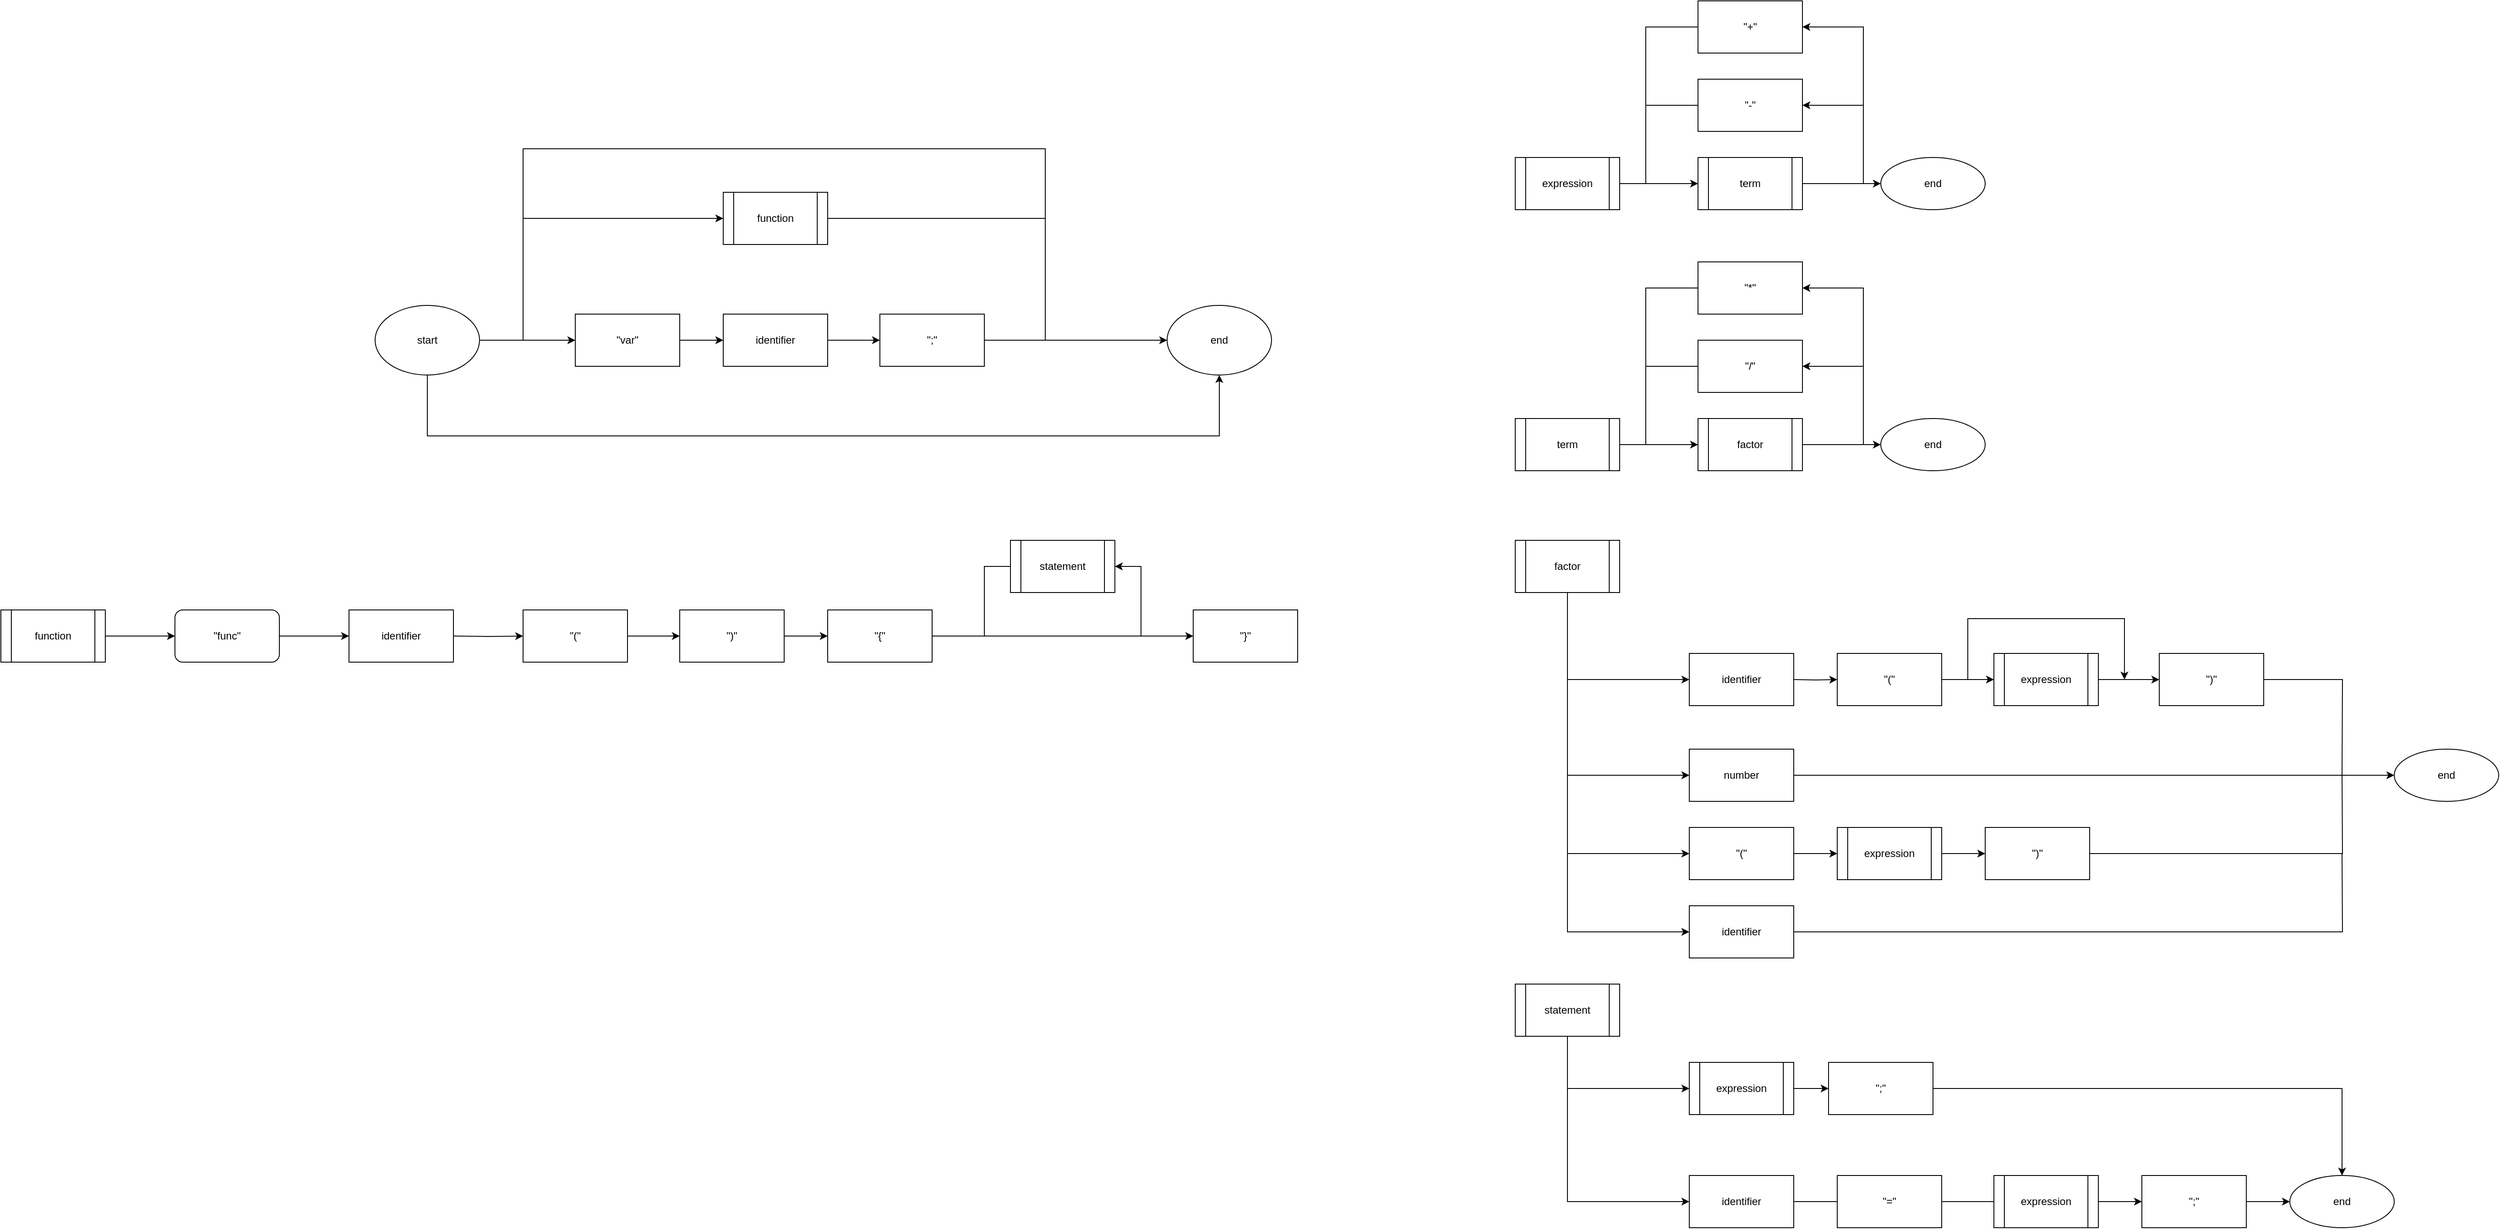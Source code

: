 <mxfile version="17.2.4" type="device"><diagram id="jOlAet6pSQnwV60Gyuv5" name="Page-1"><mxGraphModel dx="2391" dy="745" grid="1" gridSize="10" guides="1" tooltips="1" connect="1" arrows="1" fold="1" page="0" pageScale="1" pageWidth="850" pageHeight="1100" math="0" shadow="0"><root><mxCell id="0"/><mxCell id="1" parent="0"/><mxCell id="7NWGOgkD6IIkmXvUyuZl-4" value="" style="edgeStyle=orthogonalEdgeStyle;rounded=0;orthogonalLoop=1;jettySize=auto;html=1;" parent="1" source="7NWGOgkD6IIkmXvUyuZl-1" target="7NWGOgkD6IIkmXvUyuZl-3" edge="1"><mxGeometry relative="1" as="geometry"><mxPoint x="-1410" y="570" as="targetPoint"/><Array as="points"><mxPoint x="-1490" y="680"/><mxPoint x="-580" y="680"/></Array></mxGeometry></mxCell><mxCell id="7NWGOgkD6IIkmXvUyuZl-1" value="&lt;div&gt;start&lt;/div&gt;" style="ellipse;whiteSpace=wrap;html=1;" parent="1" vertex="1"><mxGeometry x="-1550" y="530" width="120" height="80" as="geometry"/></mxCell><mxCell id="7NWGOgkD6IIkmXvUyuZl-3" value="&lt;div&gt;end&lt;/div&gt;" style="ellipse;whiteSpace=wrap;html=1;" parent="1" vertex="1"><mxGeometry x="-640" y="530" width="120" height="80" as="geometry"/></mxCell><mxCell id="7NWGOgkD6IIkmXvUyuZl-16" value="" style="edgeStyle=orthogonalEdgeStyle;rounded=0;orthogonalLoop=1;jettySize=auto;html=1;" parent="1" source="7NWGOgkD6IIkmXvUyuZl-7" target="7NWGOgkD6IIkmXvUyuZl-8" edge="1"><mxGeometry relative="1" as="geometry"/></mxCell><mxCell id="7NWGOgkD6IIkmXvUyuZl-7" value="function" style="shape=process;whiteSpace=wrap;html=1;backgroundOutline=1;" parent="1" vertex="1"><mxGeometry x="-1980" y="880" width="120" height="60" as="geometry"/></mxCell><mxCell id="7NWGOgkD6IIkmXvUyuZl-17" value="" style="edgeStyle=orthogonalEdgeStyle;rounded=0;orthogonalLoop=1;jettySize=auto;html=1;" parent="1" source="7NWGOgkD6IIkmXvUyuZl-8" edge="1"><mxGeometry relative="1" as="geometry"><mxPoint x="-1580" y="910" as="targetPoint"/></mxGeometry></mxCell><mxCell id="7NWGOgkD6IIkmXvUyuZl-8" value="&quot;func&quot;" style="rounded=1;whiteSpace=wrap;html=1;" parent="1" vertex="1"><mxGeometry x="-1780" y="880" width="120" height="60" as="geometry"/></mxCell><mxCell id="7NWGOgkD6IIkmXvUyuZl-18" value="" style="edgeStyle=orthogonalEdgeStyle;rounded=0;orthogonalLoop=1;jettySize=auto;html=1;" parent="1" target="7NWGOgkD6IIkmXvUyuZl-11" edge="1"><mxGeometry relative="1" as="geometry"><mxPoint x="-1460" y="910" as="sourcePoint"/></mxGeometry></mxCell><mxCell id="7NWGOgkD6IIkmXvUyuZl-10" value="function" style="shape=process;whiteSpace=wrap;html=1;backgroundOutline=1;" parent="1" vertex="1"><mxGeometry x="-1150" y="400" width="120" height="60" as="geometry"/></mxCell><mxCell id="7NWGOgkD6IIkmXvUyuZl-19" value="" style="edgeStyle=orthogonalEdgeStyle;rounded=0;orthogonalLoop=1;jettySize=auto;html=1;" parent="1" source="7NWGOgkD6IIkmXvUyuZl-11" target="7NWGOgkD6IIkmXvUyuZl-12" edge="1"><mxGeometry relative="1" as="geometry"/></mxCell><mxCell id="7NWGOgkD6IIkmXvUyuZl-11" value="&quot;(&quot;" style="rounded=0;whiteSpace=wrap;html=1;" parent="1" vertex="1"><mxGeometry x="-1380" y="880" width="120" height="60" as="geometry"/></mxCell><mxCell id="7NWGOgkD6IIkmXvUyuZl-20" value="" style="edgeStyle=orthogonalEdgeStyle;rounded=0;orthogonalLoop=1;jettySize=auto;html=1;" parent="1" source="7NWGOgkD6IIkmXvUyuZl-12" target="7NWGOgkD6IIkmXvUyuZl-13" edge="1"><mxGeometry relative="1" as="geometry"/></mxCell><mxCell id="7NWGOgkD6IIkmXvUyuZl-12" value="&quot;)&quot;" style="rounded=0;whiteSpace=wrap;html=1;" parent="1" vertex="1"><mxGeometry x="-1200" y="880" width="120" height="60" as="geometry"/></mxCell><mxCell id="n9fZj-lWuYq7BnEoelPM-1" style="edgeStyle=orthogonalEdgeStyle;rounded=0;orthogonalLoop=1;jettySize=auto;html=1;" parent="1" source="7NWGOgkD6IIkmXvUyuZl-13" target="7NWGOgkD6IIkmXvUyuZl-15" edge="1"><mxGeometry relative="1" as="geometry"><mxPoint x="-640" y="909.894" as="targetPoint"/></mxGeometry></mxCell><mxCell id="7NWGOgkD6IIkmXvUyuZl-13" value="&quot;{&quot;" style="rounded=0;whiteSpace=wrap;html=1;" parent="1" vertex="1"><mxGeometry x="-1030" y="880" width="120" height="60" as="geometry"/></mxCell><mxCell id="7NWGOgkD6IIkmXvUyuZl-14" value="statement" style="shape=process;whiteSpace=wrap;html=1;backgroundOutline=1;" parent="1" vertex="1"><mxGeometry x="-820" y="800" width="120" height="60" as="geometry"/></mxCell><mxCell id="7NWGOgkD6IIkmXvUyuZl-15" value="&quot;}&quot;" style="rounded=0;whiteSpace=wrap;html=1;" parent="1" vertex="1"><mxGeometry x="-610" y="880" width="120" height="60" as="geometry"/></mxCell><mxCell id="pxtvTBd6FCboAQaZrBCp-7" value="" style="edgeStyle=orthogonalEdgeStyle;rounded=0;orthogonalLoop=1;jettySize=auto;html=1;" parent="1" source="pxtvTBd6FCboAQaZrBCp-1" target="gbQ3qK_czDRRS3m3DaJ--64" edge="1"><mxGeometry relative="1" as="geometry"><mxPoint x="-40" y="830" as="targetPoint"/><mxPoint x="-40" y="830" as="sourcePoint"/><Array as="points"><mxPoint x="-180" y="1250"/></Array></mxGeometry></mxCell><mxCell id="pxtvTBd6FCboAQaZrBCp-1" value="factor" style="shape=process;whiteSpace=wrap;html=1;backgroundOutline=1;" parent="1" vertex="1"><mxGeometry x="-240" y="800" width="120" height="60" as="geometry"/></mxCell><mxCell id="pxtvTBd6FCboAQaZrBCp-8" value="" style="edgeStyle=orthogonalEdgeStyle;rounded=0;orthogonalLoop=1;jettySize=auto;html=1;" parent="1" target="pxtvTBd6FCboAQaZrBCp-4" edge="1"><mxGeometry relative="1" as="geometry"><mxPoint x="80" y="960" as="sourcePoint"/></mxGeometry></mxCell><mxCell id="pxtvTBd6FCboAQaZrBCp-3" value="" style="edgeStyle=orthogonalEdgeStyle;rounded=0;orthogonalLoop=1;jettySize=auto;html=1;" parent="1" source="pxtvTBd6FCboAQaZrBCp-4" target="gbQ3qK_czDRRS3m3DaJ--34" edge="1"><mxGeometry relative="1" as="geometry"><mxPoint x="310" y="960" as="targetPoint"/></mxGeometry></mxCell><mxCell id="pxtvTBd6FCboAQaZrBCp-4" value="&quot;(&quot;" style="rounded=0;whiteSpace=wrap;html=1;" parent="1" vertex="1"><mxGeometry x="130" y="930" width="120" height="60" as="geometry"/></mxCell><mxCell id="pxtvTBd6FCboAQaZrBCp-5" value="&quot;)&quot;" style="rounded=0;whiteSpace=wrap;html=1;" parent="1" vertex="1"><mxGeometry x="500" y="930" width="120" height="60" as="geometry"/></mxCell><mxCell id="pxtvTBd6FCboAQaZrBCp-10" value="identifier" style="rounded=0;whiteSpace=wrap;html=1;" parent="1" vertex="1"><mxGeometry x="-1580" y="880" width="120" height="60" as="geometry"/></mxCell><mxCell id="pxtvTBd6FCboAQaZrBCp-11" value="identifier" style="rounded=0;whiteSpace=wrap;html=1;" parent="1" vertex="1"><mxGeometry x="-40" y="930" width="120" height="60" as="geometry"/></mxCell><mxCell id="n9fZj-lWuYq7BnEoelPM-2" value="" style="endArrow=classic;html=1;rounded=0;edgeStyle=orthogonalEdgeStyle;" parent="1" target="7NWGOgkD6IIkmXvUyuZl-14" edge="1"><mxGeometry width="50" height="50" relative="1" as="geometry"><mxPoint x="-660" y="910" as="sourcePoint"/><mxPoint x="-810" y="870" as="targetPoint"/><Array as="points"><mxPoint x="-670" y="910"/><mxPoint x="-670" y="830"/></Array></mxGeometry></mxCell><mxCell id="n9fZj-lWuYq7BnEoelPM-4" value="" style="endArrow=none;html=1;rounded=0;edgeStyle=orthogonalEdgeStyle;" parent="1" target="7NWGOgkD6IIkmXvUyuZl-14" edge="1"><mxGeometry width="50" height="50" relative="1" as="geometry"><mxPoint x="-860" y="910" as="sourcePoint"/><mxPoint x="-850" y="820" as="targetPoint"/><Array as="points"><mxPoint x="-850" y="910"/><mxPoint x="-850" y="830"/></Array></mxGeometry></mxCell><mxCell id="luWgQajTvGCZ3k9wCGDM-5" value="" style="edgeStyle=orthogonalEdgeStyle;rounded=0;orthogonalLoop=1;jettySize=auto;html=1;" parent="1" source="luWgQajTvGCZ3k9wCGDM-1" target="luWgQajTvGCZ3k9wCGDM-2" edge="1"><mxGeometry relative="1" as="geometry"/></mxCell><mxCell id="luWgQajTvGCZ3k9wCGDM-1" value="&quot;var&quot;" style="rounded=0;whiteSpace=wrap;html=1;" parent="1" vertex="1"><mxGeometry x="-1320" y="540" width="120" height="60" as="geometry"/></mxCell><mxCell id="luWgQajTvGCZ3k9wCGDM-6" value="" style="edgeStyle=orthogonalEdgeStyle;rounded=0;orthogonalLoop=1;jettySize=auto;html=1;" parent="1" source="luWgQajTvGCZ3k9wCGDM-2" target="luWgQajTvGCZ3k9wCGDM-3" edge="1"><mxGeometry relative="1" as="geometry"/></mxCell><mxCell id="luWgQajTvGCZ3k9wCGDM-2" value="identifier" style="rounded=0;whiteSpace=wrap;html=1;" parent="1" vertex="1"><mxGeometry x="-1150" y="540" width="120" height="60" as="geometry"/></mxCell><mxCell id="luWgQajTvGCZ3k9wCGDM-3" value="&quot;;&quot;" style="rounded=0;whiteSpace=wrap;html=1;" parent="1" vertex="1"><mxGeometry x="-970" y="540" width="120" height="60" as="geometry"/></mxCell><mxCell id="b-G8yC-g3anBei29U1z--3" value="" style="endArrow=classic;html=1;rounded=0;" parent="1" source="7NWGOgkD6IIkmXvUyuZl-1" target="luWgQajTvGCZ3k9wCGDM-1" edge="1"><mxGeometry width="50" height="50" relative="1" as="geometry"><mxPoint x="-1430" y="570" as="sourcePoint"/><mxPoint x="-1380" y="520" as="targetPoint"/></mxGeometry></mxCell><mxCell id="b-G8yC-g3anBei29U1z--4" value="" style="endArrow=classic;html=1;rounded=0;edgeStyle=orthogonalEdgeStyle;" parent="1" source="7NWGOgkD6IIkmXvUyuZl-1" target="7NWGOgkD6IIkmXvUyuZl-10" edge="1"><mxGeometry width="50" height="50" relative="1" as="geometry"><mxPoint x="-1480" y="510" as="sourcePoint"/><mxPoint x="-1430" y="460" as="targetPoint"/><Array as="points"><mxPoint x="-1380" y="570"/><mxPoint x="-1380" y="430"/></Array></mxGeometry></mxCell><mxCell id="b-G8yC-g3anBei29U1z--5" value="" style="endArrow=none;html=1;rounded=0;" parent="1" source="luWgQajTvGCZ3k9wCGDM-3" target="7NWGOgkD6IIkmXvUyuZl-3" edge="1"><mxGeometry width="50" height="50" relative="1" as="geometry"><mxPoint x="-950" y="560" as="sourcePoint"/><mxPoint x="-950" y="510" as="targetPoint"/></mxGeometry></mxCell><mxCell id="b-G8yC-g3anBei29U1z--6" value="" style="endArrow=classic;html=1;rounded=0;edgeStyle=orthogonalEdgeStyle;" parent="1" source="7NWGOgkD6IIkmXvUyuZl-10" target="7NWGOgkD6IIkmXvUyuZl-3" edge="1"><mxGeometry width="50" height="50" relative="1" as="geometry"><mxPoint x="-950" y="490" as="sourcePoint"/><mxPoint x="-900" y="440" as="targetPoint"/><Array as="points"><mxPoint x="-780" y="430"/><mxPoint x="-780" y="570"/></Array></mxGeometry></mxCell><mxCell id="b-G8yC-g3anBei29U1z--8" value="" style="endArrow=none;html=1;rounded=0;edgeStyle=orthogonalEdgeStyle;endFill=0;" parent="1" edge="1"><mxGeometry width="50" height="50" relative="1" as="geometry"><mxPoint x="-700" y="570" as="sourcePoint"/><mxPoint x="-1380" y="480" as="targetPoint"/><Array as="points"><mxPoint x="-780" y="570"/><mxPoint x="-780" y="350"/><mxPoint x="-1380" y="350"/></Array></mxGeometry></mxCell><mxCell id="b-G8yC-g3anBei29U1z--15" value="" style="edgeStyle=orthogonalEdgeStyle;rounded=0;orthogonalLoop=1;jettySize=auto;html=1;endArrow=none;endFill=0;" parent="1" source="b-G8yC-g3anBei29U1z--9" target="b-G8yC-g3anBei29U1z--12" edge="1"><mxGeometry relative="1" as="geometry"/></mxCell><mxCell id="b-G8yC-g3anBei29U1z--9" value="identifier" style="rounded=0;whiteSpace=wrap;html=1;" parent="1" vertex="1"><mxGeometry x="-40" y="1530" width="120" height="60" as="geometry"/></mxCell><mxCell id="b-G8yC-g3anBei29U1z--11" value="" style="edgeStyle=orthogonalEdgeStyle;rounded=0;orthogonalLoop=1;jettySize=auto;html=1;endArrow=classic;endFill=1;" parent="1" source="gbQ3qK_czDRRS3m3DaJ--34" target="pxtvTBd6FCboAQaZrBCp-5" edge="1"><mxGeometry relative="1" as="geometry"><mxPoint x="430" y="960" as="sourcePoint"/></mxGeometry></mxCell><mxCell id="b-G8yC-g3anBei29U1z--16" value="" style="edgeStyle=orthogonalEdgeStyle;rounded=0;orthogonalLoop=1;jettySize=auto;html=1;endArrow=none;endFill=0;" parent="1" source="b-G8yC-g3anBei29U1z--12" edge="1"><mxGeometry relative="1" as="geometry"><mxPoint x="310" y="1560" as="targetPoint"/></mxGeometry></mxCell><mxCell id="b-G8yC-g3anBei29U1z--12" value="&quot;=&quot;" style="rounded=0;whiteSpace=wrap;html=1;" parent="1" vertex="1"><mxGeometry x="130" y="1530" width="120" height="60" as="geometry"/></mxCell><mxCell id="gbQ3qK_czDRRS3m3DaJ--5" value="" style="edgeStyle=orthogonalEdgeStyle;rounded=0;orthogonalLoop=1;jettySize=auto;html=1;" edge="1" parent="1" source="gbQ3qK_czDRRS3m3DaJ--2" target="gbQ3qK_czDRRS3m3DaJ--3"><mxGeometry relative="1" as="geometry"/></mxCell><mxCell id="gbQ3qK_czDRRS3m3DaJ--2" value="term" style="shape=process;whiteSpace=wrap;html=1;backgroundOutline=1;" vertex="1" parent="1"><mxGeometry x="-240" y="660" width="120" height="60" as="geometry"/></mxCell><mxCell id="gbQ3qK_czDRRS3m3DaJ--6" value="" style="edgeStyle=orthogonalEdgeStyle;rounded=0;orthogonalLoop=1;jettySize=auto;html=1;" edge="1" parent="1" source="gbQ3qK_czDRRS3m3DaJ--3" target="gbQ3qK_czDRRS3m3DaJ--4"><mxGeometry relative="1" as="geometry"/></mxCell><mxCell id="gbQ3qK_czDRRS3m3DaJ--3" value="factor" style="shape=process;whiteSpace=wrap;html=1;backgroundOutline=1;" vertex="1" parent="1"><mxGeometry x="-30" y="660" width="120" height="60" as="geometry"/></mxCell><mxCell id="gbQ3qK_czDRRS3m3DaJ--4" value="end" style="ellipse;whiteSpace=wrap;html=1;" vertex="1" parent="1"><mxGeometry x="180" y="660" width="120" height="60" as="geometry"/></mxCell><mxCell id="gbQ3qK_czDRRS3m3DaJ--7" value="&quot;/&quot;" style="rounded=0;whiteSpace=wrap;html=1;" vertex="1" parent="1"><mxGeometry x="-30" y="570" width="120" height="60" as="geometry"/></mxCell><mxCell id="gbQ3qK_czDRRS3m3DaJ--8" value="&quot;*&quot;" style="rounded=0;whiteSpace=wrap;html=1;" vertex="1" parent="1"><mxGeometry x="-30" y="480" width="120" height="60" as="geometry"/></mxCell><mxCell id="gbQ3qK_czDRRS3m3DaJ--9" value="" style="endArrow=classic;html=1;rounded=0;edgeStyle=orthogonalEdgeStyle;" edge="1" parent="1" target="gbQ3qK_czDRRS3m3DaJ--8"><mxGeometry width="50" height="50" relative="1" as="geometry"><mxPoint x="150" y="690" as="sourcePoint"/><mxPoint x="230" y="530" as="targetPoint"/><Array as="points"><mxPoint x="160" y="690"/><mxPoint x="160" y="510"/></Array></mxGeometry></mxCell><mxCell id="gbQ3qK_czDRRS3m3DaJ--10" value="" style="endArrow=classic;html=1;rounded=0;" edge="1" parent="1" target="gbQ3qK_czDRRS3m3DaJ--7"><mxGeometry width="50" height="50" relative="1" as="geometry"><mxPoint x="160" y="600" as="sourcePoint"/><mxPoint x="170" y="580" as="targetPoint"/></mxGeometry></mxCell><mxCell id="gbQ3qK_czDRRS3m3DaJ--11" value="" style="endArrow=none;html=1;rounded=0;edgeStyle=orthogonalEdgeStyle;" edge="1" parent="1" target="gbQ3qK_czDRRS3m3DaJ--8"><mxGeometry width="50" height="50" relative="1" as="geometry"><mxPoint x="-80" y="690" as="sourcePoint"/><mxPoint x="-120" y="530" as="targetPoint"/><Array as="points"><mxPoint x="-90" y="690"/><mxPoint x="-90" y="510"/></Array></mxGeometry></mxCell><mxCell id="gbQ3qK_czDRRS3m3DaJ--12" value="" style="endArrow=none;html=1;rounded=0;" edge="1" parent="1" target="gbQ3qK_czDRRS3m3DaJ--7"><mxGeometry width="50" height="50" relative="1" as="geometry"><mxPoint x="-90" y="600" as="sourcePoint"/><mxPoint x="-30" y="590" as="targetPoint"/></mxGeometry></mxCell><mxCell id="gbQ3qK_czDRRS3m3DaJ--14" value="end" style="ellipse;whiteSpace=wrap;html=1;" vertex="1" parent="1"><mxGeometry x="770" y="1040" width="120" height="60" as="geometry"/></mxCell><mxCell id="gbQ3qK_czDRRS3m3DaJ--15" value="number" style="rounded=0;whiteSpace=wrap;html=1;" vertex="1" parent="1"><mxGeometry x="-40" y="1040" width="120" height="60" as="geometry"/></mxCell><mxCell id="gbQ3qK_czDRRS3m3DaJ--16" value="" style="endArrow=classic;html=1;rounded=0;edgeStyle=orthogonalEdgeStyle;" edge="1" parent="1" source="gbQ3qK_czDRRS3m3DaJ--25" target="b-G8yC-g3anBei29U1z--9"><mxGeometry width="50" height="50" relative="1" as="geometry"><mxPoint x="-180" y="1080" as="sourcePoint"/><mxPoint x="-150" y="1030" as="targetPoint"/><Array as="points"><mxPoint x="-180" y="1560"/></Array></mxGeometry></mxCell><mxCell id="gbQ3qK_czDRRS3m3DaJ--17" value="" style="endArrow=classic;html=1;rounded=0;" edge="1" parent="1" target="pxtvTBd6FCboAQaZrBCp-11"><mxGeometry width="50" height="50" relative="1" as="geometry"><mxPoint x="-180" y="960" as="sourcePoint"/><mxPoint x="-170" y="950" as="targetPoint"/></mxGeometry></mxCell><mxCell id="gbQ3qK_czDRRS3m3DaJ--22" value="" style="endArrow=classic;html=1;rounded=0;edgeStyle=orthogonalEdgeStyle;endFill=1;" edge="1" parent="1" source="gbQ3qK_czDRRS3m3DaJ--15" target="gbQ3qK_czDRRS3m3DaJ--14"><mxGeometry width="50" height="50" relative="1" as="geometry"><mxPoint x="250" y="1180.043" as="sourcePoint"/><mxPoint x="710" y="1080" as="targetPoint"/><Array as="points"><mxPoint x="450" y="1070"/><mxPoint x="450" y="1070"/></Array></mxGeometry></mxCell><mxCell id="gbQ3qK_czDRRS3m3DaJ--23" value="" style="endArrow=none;html=1;rounded=0;edgeStyle=orthogonalEdgeStyle;" edge="1" parent="1" source="pxtvTBd6FCboAQaZrBCp-5"><mxGeometry width="50" height="50" relative="1" as="geometry"><mxPoint x="810" y="960.043" as="sourcePoint"/><mxPoint x="710" y="1070" as="targetPoint"/></mxGeometry></mxCell><mxCell id="gbQ3qK_czDRRS3m3DaJ--30" style="edgeStyle=orthogonalEdgeStyle;rounded=0;orthogonalLoop=1;jettySize=auto;html=1;exitX=0.5;exitY=1;exitDx=0;exitDy=0;entryX=0;entryY=0.5;entryDx=0;entryDy=0;" edge="1" parent="1" source="gbQ3qK_czDRRS3m3DaJ--25" target="gbQ3qK_czDRRS3m3DaJ--26"><mxGeometry relative="1" as="geometry"/></mxCell><mxCell id="gbQ3qK_czDRRS3m3DaJ--25" value="statement" style="shape=process;whiteSpace=wrap;html=1;backgroundOutline=1;" vertex="1" parent="1"><mxGeometry x="-240" y="1310" width="120" height="60" as="geometry"/></mxCell><mxCell id="gbQ3qK_czDRRS3m3DaJ--32" value="" style="edgeStyle=orthogonalEdgeStyle;rounded=0;orthogonalLoop=1;jettySize=auto;html=1;" edge="1" parent="1" source="gbQ3qK_czDRRS3m3DaJ--26" target="gbQ3qK_czDRRS3m3DaJ--31"><mxGeometry relative="1" as="geometry"/></mxCell><mxCell id="gbQ3qK_czDRRS3m3DaJ--26" value="expression" style="shape=process;whiteSpace=wrap;html=1;backgroundOutline=1;" vertex="1" parent="1"><mxGeometry x="-40" y="1400" width="120" height="60" as="geometry"/></mxCell><mxCell id="gbQ3qK_czDRRS3m3DaJ--27" value="end" style="ellipse;whiteSpace=wrap;html=1;" vertex="1" parent="1"><mxGeometry x="650" y="1530" width="120" height="60" as="geometry"/></mxCell><mxCell id="gbQ3qK_czDRRS3m3DaJ--33" value="" style="edgeStyle=orthogonalEdgeStyle;rounded=0;orthogonalLoop=1;jettySize=auto;html=1;" edge="1" parent="1" source="gbQ3qK_czDRRS3m3DaJ--31" target="gbQ3qK_czDRRS3m3DaJ--27"><mxGeometry relative="1" as="geometry"/></mxCell><mxCell id="gbQ3qK_czDRRS3m3DaJ--31" value="&quot;;&quot;" style="rounded=0;whiteSpace=wrap;html=1;" vertex="1" parent="1"><mxGeometry x="120" y="1400" width="120" height="60" as="geometry"/></mxCell><mxCell id="gbQ3qK_czDRRS3m3DaJ--34" value="expression" style="shape=process;whiteSpace=wrap;html=1;backgroundOutline=1;" vertex="1" parent="1"><mxGeometry x="310" y="930" width="120" height="60" as="geometry"/></mxCell><mxCell id="gbQ3qK_czDRRS3m3DaJ--35" value="" style="endArrow=classic;html=1;rounded=0;edgeStyle=orthogonalEdgeStyle;endFill=1;" edge="1" parent="1"><mxGeometry width="50" height="50" relative="1" as="geometry"><mxPoint x="280" y="960" as="sourcePoint"/><mxPoint x="460" y="960" as="targetPoint"/><Array as="points"><mxPoint x="280" y="890"/><mxPoint x="460" y="890"/></Array></mxGeometry></mxCell><mxCell id="gbQ3qK_czDRRS3m3DaJ--53" value="" style="edgeStyle=orthogonalEdgeStyle;rounded=0;orthogonalLoop=1;jettySize=auto;html=1;endArrow=classic;endFill=1;" edge="1" parent="1" source="gbQ3qK_czDRRS3m3DaJ--36" target="gbQ3qK_czDRRS3m3DaJ--62"><mxGeometry relative="1" as="geometry"/></mxCell><mxCell id="gbQ3qK_czDRRS3m3DaJ--36" value="expression" style="shape=process;whiteSpace=wrap;html=1;backgroundOutline=1;" vertex="1" parent="1"><mxGeometry x="310" y="1530" width="120" height="60" as="geometry"/></mxCell><mxCell id="gbQ3qK_czDRRS3m3DaJ--42" value="" style="edgeStyle=orthogonalEdgeStyle;rounded=0;orthogonalLoop=1;jettySize=auto;html=1;" edge="1" source="gbQ3qK_czDRRS3m3DaJ--43" target="gbQ3qK_czDRRS3m3DaJ--45" parent="1"><mxGeometry relative="1" as="geometry"/></mxCell><mxCell id="gbQ3qK_czDRRS3m3DaJ--43" value="expression" style="shape=process;whiteSpace=wrap;html=1;backgroundOutline=1;" vertex="1" parent="1"><mxGeometry x="-240" y="360" width="120" height="60" as="geometry"/></mxCell><mxCell id="gbQ3qK_czDRRS3m3DaJ--44" value="" style="edgeStyle=orthogonalEdgeStyle;rounded=0;orthogonalLoop=1;jettySize=auto;html=1;" edge="1" source="gbQ3qK_czDRRS3m3DaJ--45" target="gbQ3qK_czDRRS3m3DaJ--46" parent="1"><mxGeometry relative="1" as="geometry"/></mxCell><mxCell id="gbQ3qK_czDRRS3m3DaJ--45" value="term" style="shape=process;whiteSpace=wrap;html=1;backgroundOutline=1;" vertex="1" parent="1"><mxGeometry x="-30" y="360" width="120" height="60" as="geometry"/></mxCell><mxCell id="gbQ3qK_czDRRS3m3DaJ--46" value="end" style="ellipse;whiteSpace=wrap;html=1;" vertex="1" parent="1"><mxGeometry x="180" y="360" width="120" height="60" as="geometry"/></mxCell><mxCell id="gbQ3qK_czDRRS3m3DaJ--47" value="&quot;-&quot;" style="rounded=0;whiteSpace=wrap;html=1;" vertex="1" parent="1"><mxGeometry x="-30" y="270" width="120" height="60" as="geometry"/></mxCell><mxCell id="gbQ3qK_czDRRS3m3DaJ--48" value="&quot;+&quot;" style="rounded=0;whiteSpace=wrap;html=1;" vertex="1" parent="1"><mxGeometry x="-30" y="180" width="120" height="60" as="geometry"/></mxCell><mxCell id="gbQ3qK_czDRRS3m3DaJ--49" value="" style="endArrow=classic;html=1;rounded=0;edgeStyle=orthogonalEdgeStyle;" edge="1" target="gbQ3qK_czDRRS3m3DaJ--48" parent="1"><mxGeometry width="50" height="50" relative="1" as="geometry"><mxPoint x="150" y="390" as="sourcePoint"/><mxPoint x="230" y="230" as="targetPoint"/><Array as="points"><mxPoint x="160" y="390"/><mxPoint x="160" y="210"/></Array></mxGeometry></mxCell><mxCell id="gbQ3qK_czDRRS3m3DaJ--50" value="" style="endArrow=classic;html=1;rounded=0;" edge="1" target="gbQ3qK_czDRRS3m3DaJ--47" parent="1"><mxGeometry width="50" height="50" relative="1" as="geometry"><mxPoint x="160" y="300" as="sourcePoint"/><mxPoint x="170" y="280" as="targetPoint"/></mxGeometry></mxCell><mxCell id="gbQ3qK_czDRRS3m3DaJ--51" value="" style="endArrow=none;html=1;rounded=0;edgeStyle=orthogonalEdgeStyle;" edge="1" target="gbQ3qK_czDRRS3m3DaJ--48" parent="1"><mxGeometry width="50" height="50" relative="1" as="geometry"><mxPoint x="-80" y="390" as="sourcePoint"/><mxPoint x="-120" y="230" as="targetPoint"/><Array as="points"><mxPoint x="-90" y="390"/><mxPoint x="-90" y="210"/></Array></mxGeometry></mxCell><mxCell id="gbQ3qK_czDRRS3m3DaJ--52" value="" style="endArrow=none;html=1;rounded=0;" edge="1" target="gbQ3qK_czDRRS3m3DaJ--47" parent="1"><mxGeometry width="50" height="50" relative="1" as="geometry"><mxPoint x="-90" y="300" as="sourcePoint"/><mxPoint x="-30" y="290" as="targetPoint"/></mxGeometry></mxCell><mxCell id="gbQ3qK_czDRRS3m3DaJ--59" value="" style="edgeStyle=orthogonalEdgeStyle;rounded=0;orthogonalLoop=1;jettySize=auto;html=1;endArrow=classic;endFill=1;" edge="1" parent="1" source="gbQ3qK_czDRRS3m3DaJ--55" target="gbQ3qK_czDRRS3m3DaJ--56"><mxGeometry relative="1" as="geometry"/></mxCell><mxCell id="gbQ3qK_czDRRS3m3DaJ--55" value="&quot;(&quot;" style="rounded=0;whiteSpace=wrap;html=1;" vertex="1" parent="1"><mxGeometry x="-40" y="1130" width="120" height="60" as="geometry"/></mxCell><mxCell id="gbQ3qK_czDRRS3m3DaJ--60" value="" style="edgeStyle=orthogonalEdgeStyle;rounded=0;orthogonalLoop=1;jettySize=auto;html=1;endArrow=classic;endFill=1;" edge="1" parent="1" source="gbQ3qK_czDRRS3m3DaJ--56" target="gbQ3qK_czDRRS3m3DaJ--57"><mxGeometry relative="1" as="geometry"/></mxCell><mxCell id="gbQ3qK_czDRRS3m3DaJ--56" value="expression" style="shape=process;whiteSpace=wrap;html=1;backgroundOutline=1;" vertex="1" parent="1"><mxGeometry x="130" y="1130" width="120" height="60" as="geometry"/></mxCell><mxCell id="gbQ3qK_czDRRS3m3DaJ--57" value="&quot;)&quot;" style="rounded=0;whiteSpace=wrap;html=1;" vertex="1" parent="1"><mxGeometry x="300" y="1130" width="120" height="60" as="geometry"/></mxCell><mxCell id="gbQ3qK_czDRRS3m3DaJ--58" value="" style="endArrow=classic;html=1;rounded=0;" edge="1" parent="1" target="gbQ3qK_czDRRS3m3DaJ--15"><mxGeometry width="50" height="50" relative="1" as="geometry"><mxPoint x="-180" y="1070" as="sourcePoint"/><mxPoint x="-150" y="1050" as="targetPoint"/></mxGeometry></mxCell><mxCell id="gbQ3qK_czDRRS3m3DaJ--61" value="" style="endArrow=none;html=1;rounded=0;edgeStyle=orthogonalEdgeStyle;" edge="1" parent="1" source="gbQ3qK_czDRRS3m3DaJ--57"><mxGeometry width="50" height="50" relative="1" as="geometry"><mxPoint x="480" y="1160" as="sourcePoint"/><mxPoint x="710" y="1070" as="targetPoint"/></mxGeometry></mxCell><mxCell id="gbQ3qK_czDRRS3m3DaJ--63" value="" style="edgeStyle=orthogonalEdgeStyle;rounded=0;orthogonalLoop=1;jettySize=auto;html=1;endArrow=classic;endFill=1;" edge="1" parent="1" source="gbQ3qK_czDRRS3m3DaJ--62" target="gbQ3qK_czDRRS3m3DaJ--27"><mxGeometry relative="1" as="geometry"/></mxCell><mxCell id="gbQ3qK_czDRRS3m3DaJ--62" value="&quot;;&quot;" style="rounded=0;whiteSpace=wrap;html=1;" vertex="1" parent="1"><mxGeometry x="480" y="1530" width="120" height="60" as="geometry"/></mxCell><mxCell id="gbQ3qK_czDRRS3m3DaJ--64" value="identifier" style="rounded=0;whiteSpace=wrap;html=1;" vertex="1" parent="1"><mxGeometry x="-40" y="1220" width="120" height="60" as="geometry"/></mxCell><mxCell id="gbQ3qK_czDRRS3m3DaJ--65" value="" style="endArrow=classic;html=1;rounded=0;" edge="1" parent="1" target="gbQ3qK_czDRRS3m3DaJ--55"><mxGeometry width="50" height="50" relative="1" as="geometry"><mxPoint x="-180" y="1160" as="sourcePoint"/><mxPoint x="-160" y="1160" as="targetPoint"/></mxGeometry></mxCell><mxCell id="gbQ3qK_czDRRS3m3DaJ--66" value="" style="endArrow=none;html=1;rounded=0;edgeStyle=orthogonalEdgeStyle;" edge="1" parent="1" source="gbQ3qK_czDRRS3m3DaJ--64"><mxGeometry width="50" height="50" relative="1" as="geometry"><mxPoint x="200" y="1270" as="sourcePoint"/><mxPoint x="710" y="1160" as="targetPoint"/></mxGeometry></mxCell></root></mxGraphModel></diagram></mxfile>